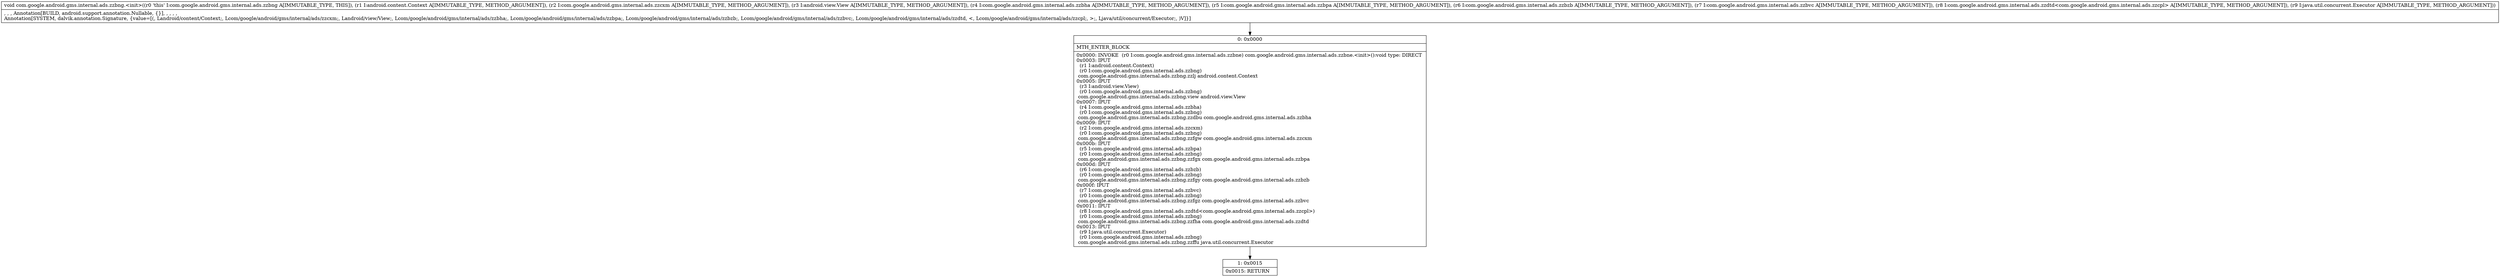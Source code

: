 digraph "CFG forcom.google.android.gms.internal.ads.zzbng.\<init\>(Landroid\/content\/Context;Lcom\/google\/android\/gms\/internal\/ads\/zzcxm;Landroid\/view\/View;Lcom\/google\/android\/gms\/internal\/ads\/zzbha;Lcom\/google\/android\/gms\/internal\/ads\/zzbpa;Lcom\/google\/android\/gms\/internal\/ads\/zzbzb;Lcom\/google\/android\/gms\/internal\/ads\/zzbvc;Lcom\/google\/android\/gms\/internal\/ads\/zzdtd;Ljava\/util\/concurrent\/Executor;)V" {
Node_0 [shape=record,label="{0\:\ 0x0000|MTH_ENTER_BLOCK\l|0x0000: INVOKE  (r0 I:com.google.android.gms.internal.ads.zzbne) com.google.android.gms.internal.ads.zzbne.\<init\>():void type: DIRECT \l0x0003: IPUT  \l  (r1 I:android.content.Context)\l  (r0 I:com.google.android.gms.internal.ads.zzbng)\l com.google.android.gms.internal.ads.zzbng.zzlj android.content.Context \l0x0005: IPUT  \l  (r3 I:android.view.View)\l  (r0 I:com.google.android.gms.internal.ads.zzbng)\l com.google.android.gms.internal.ads.zzbng.view android.view.View \l0x0007: IPUT  \l  (r4 I:com.google.android.gms.internal.ads.zzbha)\l  (r0 I:com.google.android.gms.internal.ads.zzbng)\l com.google.android.gms.internal.ads.zzbng.zzdbu com.google.android.gms.internal.ads.zzbha \l0x0009: IPUT  \l  (r2 I:com.google.android.gms.internal.ads.zzcxm)\l  (r0 I:com.google.android.gms.internal.ads.zzbng)\l com.google.android.gms.internal.ads.zzbng.zzfgw com.google.android.gms.internal.ads.zzcxm \l0x000b: IPUT  \l  (r5 I:com.google.android.gms.internal.ads.zzbpa)\l  (r0 I:com.google.android.gms.internal.ads.zzbng)\l com.google.android.gms.internal.ads.zzbng.zzfgx com.google.android.gms.internal.ads.zzbpa \l0x000d: IPUT  \l  (r6 I:com.google.android.gms.internal.ads.zzbzb)\l  (r0 I:com.google.android.gms.internal.ads.zzbng)\l com.google.android.gms.internal.ads.zzbng.zzfgy com.google.android.gms.internal.ads.zzbzb \l0x000f: IPUT  \l  (r7 I:com.google.android.gms.internal.ads.zzbvc)\l  (r0 I:com.google.android.gms.internal.ads.zzbng)\l com.google.android.gms.internal.ads.zzbng.zzfgz com.google.android.gms.internal.ads.zzbvc \l0x0011: IPUT  \l  (r8 I:com.google.android.gms.internal.ads.zzdtd\<com.google.android.gms.internal.ads.zzcpl\>)\l  (r0 I:com.google.android.gms.internal.ads.zzbng)\l com.google.android.gms.internal.ads.zzbng.zzfha com.google.android.gms.internal.ads.zzdtd \l0x0013: IPUT  \l  (r9 I:java.util.concurrent.Executor)\l  (r0 I:com.google.android.gms.internal.ads.zzbng)\l com.google.android.gms.internal.ads.zzbng.zzffu java.util.concurrent.Executor \l}"];
Node_1 [shape=record,label="{1\:\ 0x0015|0x0015: RETURN   \l}"];
MethodNode[shape=record,label="{void com.google.android.gms.internal.ads.zzbng.\<init\>((r0 'this' I:com.google.android.gms.internal.ads.zzbng A[IMMUTABLE_TYPE, THIS]), (r1 I:android.content.Context A[IMMUTABLE_TYPE, METHOD_ARGUMENT]), (r2 I:com.google.android.gms.internal.ads.zzcxm A[IMMUTABLE_TYPE, METHOD_ARGUMENT]), (r3 I:android.view.View A[IMMUTABLE_TYPE, METHOD_ARGUMENT]), (r4 I:com.google.android.gms.internal.ads.zzbha A[IMMUTABLE_TYPE, METHOD_ARGUMENT]), (r5 I:com.google.android.gms.internal.ads.zzbpa A[IMMUTABLE_TYPE, METHOD_ARGUMENT]), (r6 I:com.google.android.gms.internal.ads.zzbzb A[IMMUTABLE_TYPE, METHOD_ARGUMENT]), (r7 I:com.google.android.gms.internal.ads.zzbvc A[IMMUTABLE_TYPE, METHOD_ARGUMENT]), (r8 I:com.google.android.gms.internal.ads.zzdtd\<com.google.android.gms.internal.ads.zzcpl\> A[IMMUTABLE_TYPE, METHOD_ARGUMENT]), (r9 I:java.util.concurrent.Executor A[IMMUTABLE_TYPE, METHOD_ARGUMENT]))  | , , , Annotation[BUILD, android.support.annotation.Nullable, \{\}], , , , , \lAnnotation[SYSTEM, dalvik.annotation.Signature, \{value=[(, Landroid\/content\/Context;, Lcom\/google\/android\/gms\/internal\/ads\/zzcxm;, Landroid\/view\/View;, Lcom\/google\/android\/gms\/internal\/ads\/zzbha;, Lcom\/google\/android\/gms\/internal\/ads\/zzbpa;, Lcom\/google\/android\/gms\/internal\/ads\/zzbzb;, Lcom\/google\/android\/gms\/internal\/ads\/zzbvc;, Lcom\/google\/android\/gms\/internal\/ads\/zzdtd, \<, Lcom\/google\/android\/gms\/internal\/ads\/zzcpl;, \>;, Ljava\/util\/concurrent\/Executor;, )V]\}]\l}"];
MethodNode -> Node_0;
Node_0 -> Node_1;
}

